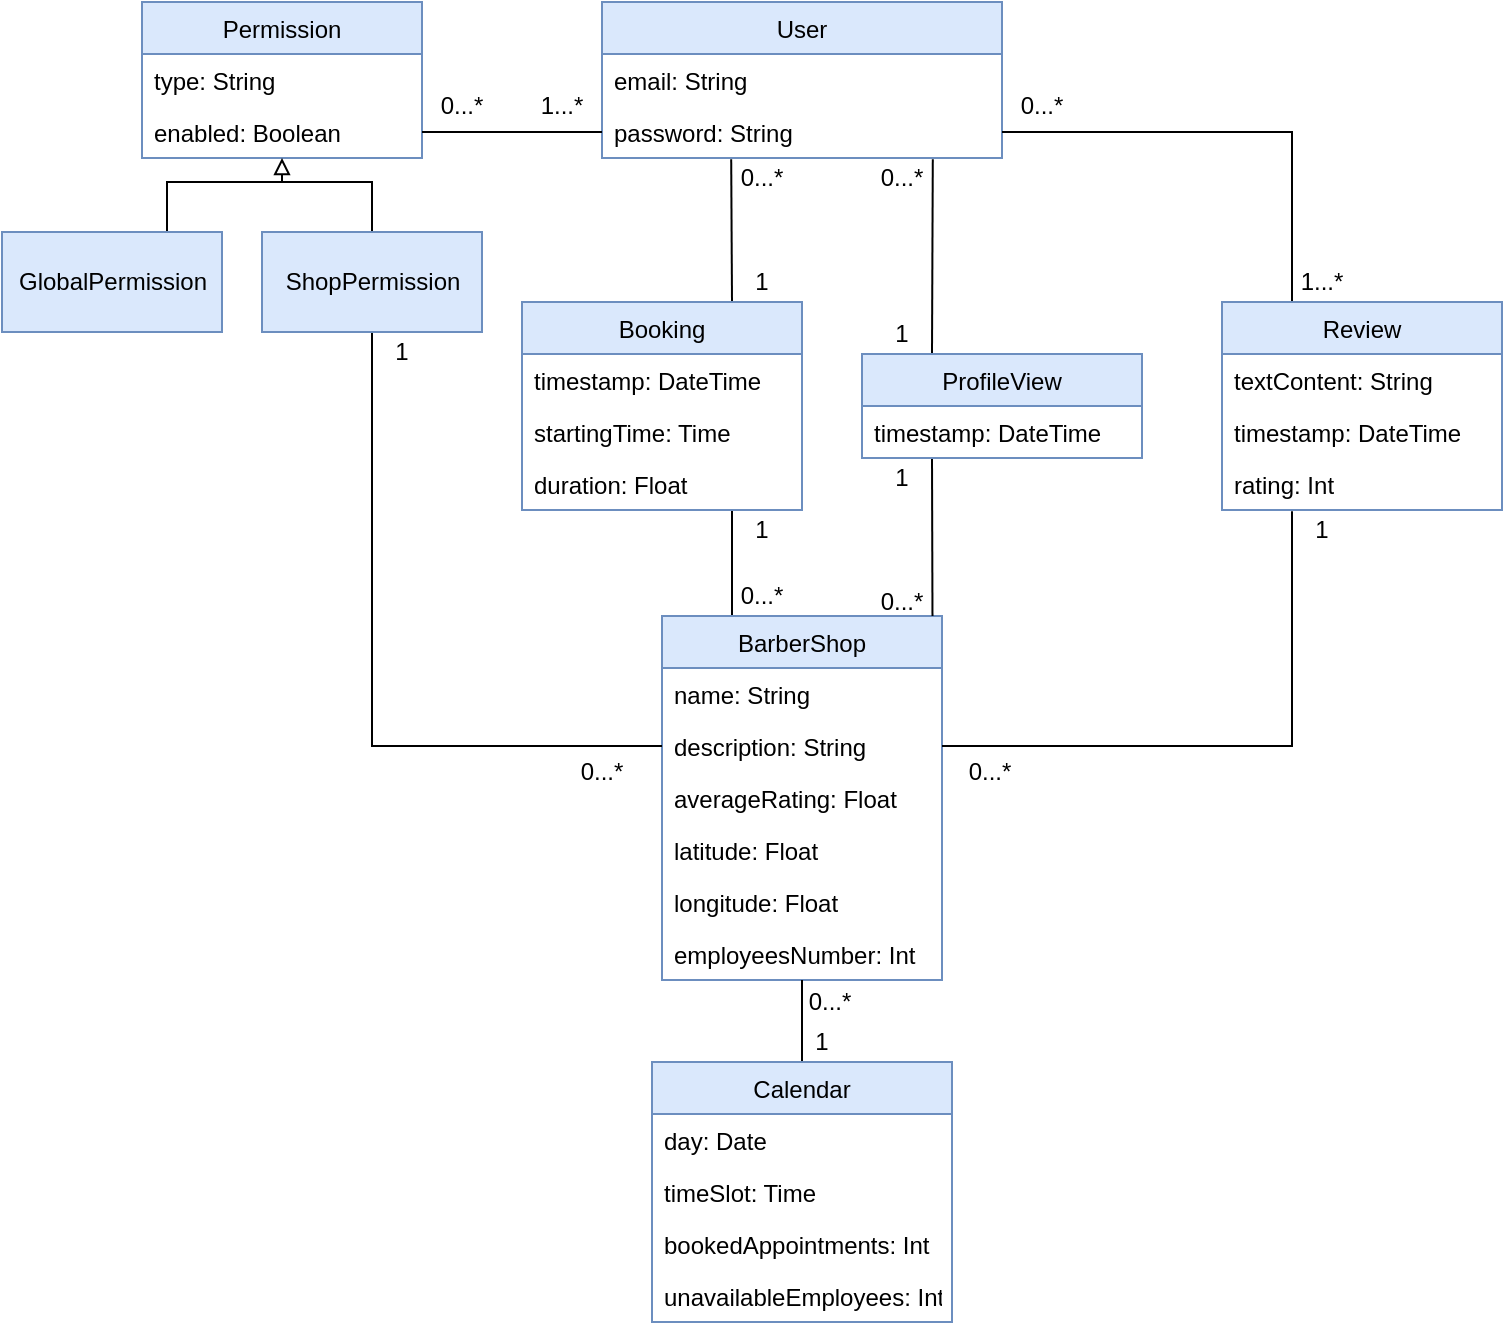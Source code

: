 <mxfile version="13.10.2" type="device"><diagram id="6RhD0N3HYkBRydqUxVXb" name="Page-1"><mxGraphModel dx="1185" dy="635" grid="1" gridSize="10" guides="1" tooltips="1" connect="1" arrows="1" fold="1" page="1" pageScale="1" pageWidth="827" pageHeight="1169" background="#ffffff" math="0" shadow="0"><root><mxCell id="0"/><mxCell id="1" parent="0"/><mxCell id="65ISpPkM98dWPEyL9gw2-1" value="User" style="swimlane;fontStyle=0;childLayout=stackLayout;horizontal=1;startSize=26;fillColor=#dae8fc;horizontalStack=0;resizeParent=1;resizeParentMax=0;resizeLast=0;collapsible=1;marginBottom=0;strokeColor=#6c8ebf;" vertex="1" parent="1"><mxGeometry x="300" y="60" width="200" height="78" as="geometry"/></mxCell><mxCell id="65ISpPkM98dWPEyL9gw2-2" value="email: String" style="text;strokeColor=none;fillColor=none;align=left;verticalAlign=top;spacingLeft=4;spacingRight=4;overflow=hidden;rotatable=0;points=[[0,0.5],[1,0.5]];portConstraint=eastwest;" vertex="1" parent="65ISpPkM98dWPEyL9gw2-1"><mxGeometry y="26" width="200" height="26" as="geometry"/></mxCell><mxCell id="65ISpPkM98dWPEyL9gw2-3" value="password: String" style="text;strokeColor=none;fillColor=none;align=left;verticalAlign=top;spacingLeft=4;spacingRight=4;overflow=hidden;rotatable=0;points=[[0,0.5],[1,0.5]];portConstraint=eastwest;" vertex="1" parent="65ISpPkM98dWPEyL9gw2-1"><mxGeometry y="52" width="200" height="26" as="geometry"/></mxCell><mxCell id="65ISpPkM98dWPEyL9gw2-24" value="1...*" style="text;html=1;strokeColor=none;fillColor=none;align=center;verticalAlign=middle;whiteSpace=wrap;rounded=0;" vertex="1" parent="1"><mxGeometry x="260" y="102" width="40" height="20" as="geometry"/></mxCell><mxCell id="65ISpPkM98dWPEyL9gw2-53" style="edgeStyle=orthogonalEdgeStyle;rounded=0;orthogonalLoop=1;jettySize=auto;html=1;exitX=0.25;exitY=0;exitDx=0;exitDy=0;endArrow=none;endFill=0;entryX=0.75;entryY=1;entryDx=0;entryDy=0;" edge="1" parent="1" source="65ISpPkM98dWPEyL9gw2-26" target="65ISpPkM98dWPEyL9gw2-49"><mxGeometry relative="1" as="geometry"><mxPoint x="360" y="359" as="targetPoint"/></mxGeometry></mxCell><mxCell id="65ISpPkM98dWPEyL9gw2-26" value="BarberShop" style="swimlane;fontStyle=0;childLayout=stackLayout;horizontal=1;startSize=26;fillColor=#dae8fc;horizontalStack=0;resizeParent=1;resizeParentMax=0;resizeLast=0;collapsible=1;marginBottom=0;strokeColor=#6c8ebf;" vertex="1" parent="1"><mxGeometry x="330" y="367" width="140" height="182" as="geometry"/></mxCell><mxCell id="65ISpPkM98dWPEyL9gw2-30" value="name: String" style="text;strokeColor=none;fillColor=none;align=left;verticalAlign=top;spacingLeft=4;spacingRight=4;overflow=hidden;rotatable=0;points=[[0,0.5],[1,0.5]];portConstraint=eastwest;" vertex="1" parent="65ISpPkM98dWPEyL9gw2-26"><mxGeometry y="26" width="140" height="26" as="geometry"/></mxCell><mxCell id="65ISpPkM98dWPEyL9gw2-32" value="description: String" style="text;strokeColor=none;fillColor=none;align=left;verticalAlign=top;spacingLeft=4;spacingRight=4;overflow=hidden;rotatable=0;points=[[0,0.5],[1,0.5]];portConstraint=eastwest;" vertex="1" parent="65ISpPkM98dWPEyL9gw2-26"><mxGeometry y="52" width="140" height="26" as="geometry"/></mxCell><mxCell id="65ISpPkM98dWPEyL9gw2-96" value="averageRating: Float" style="text;strokeColor=none;fillColor=none;align=left;verticalAlign=top;spacingLeft=4;spacingRight=4;overflow=hidden;rotatable=0;points=[[0,0.5],[1,0.5]];portConstraint=eastwest;" vertex="1" parent="65ISpPkM98dWPEyL9gw2-26"><mxGeometry y="78" width="140" height="26" as="geometry"/></mxCell><mxCell id="65ISpPkM98dWPEyL9gw2-27" value="latitude: Float" style="text;strokeColor=none;fillColor=none;align=left;verticalAlign=top;spacingLeft=4;spacingRight=4;overflow=hidden;rotatable=0;points=[[0,0.5],[1,0.5]];portConstraint=eastwest;" vertex="1" parent="65ISpPkM98dWPEyL9gw2-26"><mxGeometry y="104" width="140" height="26" as="geometry"/></mxCell><mxCell id="65ISpPkM98dWPEyL9gw2-31" value="longitude: Float" style="text;strokeColor=none;fillColor=none;align=left;verticalAlign=top;spacingLeft=4;spacingRight=4;overflow=hidden;rotatable=0;points=[[0,0.5],[1,0.5]];portConstraint=eastwest;" vertex="1" parent="65ISpPkM98dWPEyL9gw2-26"><mxGeometry y="130" width="140" height="26" as="geometry"/></mxCell><mxCell id="65ISpPkM98dWPEyL9gw2-29" value="employeesNumber: Int" style="text;strokeColor=none;fillColor=none;align=left;verticalAlign=top;spacingLeft=4;spacingRight=4;overflow=hidden;rotatable=0;points=[[0,0.5],[1,0.5]];portConstraint=eastwest;" vertex="1" parent="65ISpPkM98dWPEyL9gw2-26"><mxGeometry y="156" width="140" height="26" as="geometry"/></mxCell><mxCell id="65ISpPkM98dWPEyL9gw2-41" style="edgeStyle=orthogonalEdgeStyle;rounded=0;orthogonalLoop=1;jettySize=auto;html=1;exitX=0.25;exitY=0;exitDx=0;exitDy=0;entryX=1;entryY=0.5;entryDx=0;entryDy=0;endArrow=none;endFill=0;" edge="1" parent="1" source="65ISpPkM98dWPEyL9gw2-33" target="65ISpPkM98dWPEyL9gw2-3"><mxGeometry relative="1" as="geometry"/></mxCell><mxCell id="65ISpPkM98dWPEyL9gw2-33" value="Review" style="swimlane;fontStyle=0;childLayout=stackLayout;horizontal=1;startSize=26;fillColor=#dae8fc;horizontalStack=0;resizeParent=1;resizeParentMax=0;resizeLast=0;collapsible=1;marginBottom=0;strokeColor=#6c8ebf;" vertex="1" parent="1"><mxGeometry x="610" y="210" width="140" height="104" as="geometry"/></mxCell><mxCell id="65ISpPkM98dWPEyL9gw2-35" value="textContent: String" style="text;strokeColor=none;fillColor=none;align=left;verticalAlign=top;spacingLeft=4;spacingRight=4;overflow=hidden;rotatable=0;points=[[0,0.5],[1,0.5]];portConstraint=eastwest;" vertex="1" parent="65ISpPkM98dWPEyL9gw2-33"><mxGeometry y="26" width="140" height="26" as="geometry"/></mxCell><mxCell id="65ISpPkM98dWPEyL9gw2-47" value="timestamp: DateTime" style="text;strokeColor=none;fillColor=none;align=left;verticalAlign=top;spacingLeft=4;spacingRight=4;overflow=hidden;rotatable=0;points=[[0,0.5],[1,0.5]];portConstraint=eastwest;" vertex="1" parent="65ISpPkM98dWPEyL9gw2-33"><mxGeometry y="52" width="140" height="26" as="geometry"/></mxCell><mxCell id="65ISpPkM98dWPEyL9gw2-34" value="rating: Int" style="text;strokeColor=none;fillColor=none;align=left;verticalAlign=top;spacingLeft=4;spacingRight=4;overflow=hidden;rotatable=0;points=[[0,0.5],[1,0.5]];portConstraint=eastwest;" vertex="1" parent="65ISpPkM98dWPEyL9gw2-33"><mxGeometry y="78" width="140" height="26" as="geometry"/></mxCell><mxCell id="65ISpPkM98dWPEyL9gw2-37" style="edgeStyle=orthogonalEdgeStyle;rounded=0;orthogonalLoop=1;jettySize=auto;html=1;exitX=0;exitY=0.5;exitDx=0;exitDy=0;endArrow=none;endFill=0;" edge="1" parent="1" source="65ISpPkM98dWPEyL9gw2-32" target="65ISpPkM98dWPEyL9gw2-91"><mxGeometry relative="1" as="geometry"><mxPoint x="140.034" y="288" as="targetPoint"/><Array as="points"><mxPoint x="185" y="432"/></Array></mxGeometry></mxCell><mxCell id="65ISpPkM98dWPEyL9gw2-38" value="1" style="text;html=1;strokeColor=none;fillColor=none;align=center;verticalAlign=middle;whiteSpace=wrap;rounded=0;" vertex="1" parent="1"><mxGeometry x="180" y="225" width="40" height="20" as="geometry"/></mxCell><mxCell id="65ISpPkM98dWPEyL9gw2-39" value="0...*" style="text;html=1;strokeColor=none;fillColor=none;align=center;verticalAlign=middle;whiteSpace=wrap;rounded=0;" vertex="1" parent="1"><mxGeometry x="280" y="435" width="40" height="20" as="geometry"/></mxCell><mxCell id="65ISpPkM98dWPEyL9gw2-43" value="0...*" style="text;html=1;strokeColor=none;fillColor=none;align=center;verticalAlign=middle;whiteSpace=wrap;rounded=0;" vertex="1" parent="1"><mxGeometry x="500" y="102" width="40" height="20" as="geometry"/></mxCell><mxCell id="65ISpPkM98dWPEyL9gw2-44" value="0...*" style="text;html=1;strokeColor=none;fillColor=none;align=center;verticalAlign=middle;whiteSpace=wrap;rounded=0;" vertex="1" parent="1"><mxGeometry x="474" y="435" width="40" height="20" as="geometry"/></mxCell><mxCell id="65ISpPkM98dWPEyL9gw2-45" value="1...*" style="text;html=1;strokeColor=none;fillColor=none;align=center;verticalAlign=middle;whiteSpace=wrap;rounded=0;" vertex="1" parent="1"><mxGeometry x="640" y="190" width="40" height="20" as="geometry"/></mxCell><mxCell id="65ISpPkM98dWPEyL9gw2-46" value="1" style="text;html=1;strokeColor=none;fillColor=none;align=center;verticalAlign=middle;whiteSpace=wrap;rounded=0;" vertex="1" parent="1"><mxGeometry x="640" y="314" width="40" height="20" as="geometry"/></mxCell><mxCell id="65ISpPkM98dWPEyL9gw2-48" style="edgeStyle=orthogonalEdgeStyle;rounded=0;orthogonalLoop=1;jettySize=auto;html=1;exitX=1;exitY=0.5;exitDx=0;exitDy=0;entryX=0.25;entryY=1.026;entryDx=0;entryDy=0;entryPerimeter=0;endArrow=none;endFill=0;" edge="1" parent="1" source="65ISpPkM98dWPEyL9gw2-32" target="65ISpPkM98dWPEyL9gw2-34"><mxGeometry relative="1" as="geometry"/></mxCell><mxCell id="65ISpPkM98dWPEyL9gw2-59" style="rounded=0;orthogonalLoop=1;jettySize=auto;html=1;exitX=0.75;exitY=0;exitDx=0;exitDy=0;endArrow=none;endFill=0;entryX=0.323;entryY=1.023;entryDx=0;entryDy=0;entryPerimeter=0;" edge="1" parent="1" source="65ISpPkM98dWPEyL9gw2-49" target="65ISpPkM98dWPEyL9gw2-3"><mxGeometry relative="1" as="geometry"><mxPoint x="365" y="164" as="targetPoint"/></mxGeometry></mxCell><mxCell id="65ISpPkM98dWPEyL9gw2-49" value="Booking" style="swimlane;fontStyle=0;childLayout=stackLayout;horizontal=1;startSize=26;fillColor=#dae8fc;horizontalStack=0;resizeParent=1;resizeParentMax=0;resizeLast=0;collapsible=1;marginBottom=0;strokeColor=#6c8ebf;" vertex="1" parent="1"><mxGeometry x="260" y="210" width="140" height="104" as="geometry"/></mxCell><mxCell id="65ISpPkM98dWPEyL9gw2-51" value="timestamp: DateTime" style="text;strokeColor=none;fillColor=none;align=left;verticalAlign=top;spacingLeft=4;spacingRight=4;overflow=hidden;rotatable=0;points=[[0,0.5],[1,0.5]];portConstraint=eastwest;" vertex="1" parent="65ISpPkM98dWPEyL9gw2-49"><mxGeometry y="26" width="140" height="26" as="geometry"/></mxCell><mxCell id="65ISpPkM98dWPEyL9gw2-50" value="startingTime: Time" style="text;strokeColor=none;fillColor=none;align=left;verticalAlign=top;spacingLeft=4;spacingRight=4;overflow=hidden;rotatable=0;points=[[0,0.5],[1,0.5]];portConstraint=eastwest;" vertex="1" parent="65ISpPkM98dWPEyL9gw2-49"><mxGeometry y="52" width="140" height="26" as="geometry"/></mxCell><mxCell id="65ISpPkM98dWPEyL9gw2-52" value="duration: Float" style="text;strokeColor=none;fillColor=none;align=left;verticalAlign=top;spacingLeft=4;spacingRight=4;overflow=hidden;rotatable=0;points=[[0,0.5],[1,0.5]];portConstraint=eastwest;" vertex="1" parent="65ISpPkM98dWPEyL9gw2-49"><mxGeometry y="78" width="140" height="26" as="geometry"/></mxCell><mxCell id="65ISpPkM98dWPEyL9gw2-60" value="0...*" style="text;html=1;strokeColor=none;fillColor=none;align=center;verticalAlign=middle;whiteSpace=wrap;rounded=0;" vertex="1" parent="1"><mxGeometry x="360" y="347" width="40" height="20" as="geometry"/></mxCell><mxCell id="65ISpPkM98dWPEyL9gw2-61" value="1" style="text;html=1;strokeColor=none;fillColor=none;align=center;verticalAlign=middle;whiteSpace=wrap;rounded=0;" vertex="1" parent="1"><mxGeometry x="360" y="314" width="40" height="20" as="geometry"/></mxCell><mxCell id="65ISpPkM98dWPEyL9gw2-62" value="1" style="text;html=1;strokeColor=none;fillColor=none;align=center;verticalAlign=middle;whiteSpace=wrap;rounded=0;" vertex="1" parent="1"><mxGeometry x="360" y="190" width="40" height="20" as="geometry"/></mxCell><mxCell id="65ISpPkM98dWPEyL9gw2-63" value="0...*" style="text;html=1;strokeColor=none;fillColor=none;align=center;verticalAlign=middle;whiteSpace=wrap;rounded=0;" vertex="1" parent="1"><mxGeometry x="360" y="138" width="40" height="20" as="geometry"/></mxCell><mxCell id="65ISpPkM98dWPEyL9gw2-68" style="rounded=0;orthogonalLoop=1;jettySize=auto;html=1;exitX=0.25;exitY=0;exitDx=0;exitDy=0;endArrow=none;endFill=0;entryX=0.827;entryY=1.023;entryDx=0;entryDy=0;entryPerimeter=0;" edge="1" parent="1" source="65ISpPkM98dWPEyL9gw2-64" target="65ISpPkM98dWPEyL9gw2-3"><mxGeometry relative="1" as="geometry"><mxPoint x="465" y="164" as="targetPoint"/></mxGeometry></mxCell><mxCell id="65ISpPkM98dWPEyL9gw2-69" style="rounded=0;orthogonalLoop=1;jettySize=auto;html=1;exitX=0.25;exitY=1;exitDx=0;exitDy=0;endArrow=none;endFill=0;entryX=0.966;entryY=0;entryDx=0;entryDy=0;entryPerimeter=0;" edge="1" parent="1" source="65ISpPkM98dWPEyL9gw2-64" target="65ISpPkM98dWPEyL9gw2-26"><mxGeometry relative="1" as="geometry"><mxPoint x="465" y="399" as="targetPoint"/></mxGeometry></mxCell><mxCell id="65ISpPkM98dWPEyL9gw2-64" value="ProfileView" style="swimlane;fontStyle=0;childLayout=stackLayout;horizontal=1;startSize=26;fillColor=#dae8fc;horizontalStack=0;resizeParent=1;resizeParentMax=0;resizeLast=0;collapsible=1;marginBottom=0;strokeColor=#6c8ebf;" vertex="1" parent="1"><mxGeometry x="430" y="236" width="140" height="52" as="geometry"/></mxCell><mxCell id="65ISpPkM98dWPEyL9gw2-65" value="timestamp: DateTime" style="text;strokeColor=none;fillColor=none;align=left;verticalAlign=top;spacingLeft=4;spacingRight=4;overflow=hidden;rotatable=0;points=[[0,0.5],[1,0.5]];portConstraint=eastwest;" vertex="1" parent="65ISpPkM98dWPEyL9gw2-64"><mxGeometry y="26" width="140" height="26" as="geometry"/></mxCell><mxCell id="65ISpPkM98dWPEyL9gw2-70" value="0...*" style="text;html=1;strokeColor=none;fillColor=none;align=center;verticalAlign=middle;whiteSpace=wrap;rounded=0;" vertex="1" parent="1"><mxGeometry x="430" y="350" width="40" height="20" as="geometry"/></mxCell><mxCell id="65ISpPkM98dWPEyL9gw2-71" value="0...*" style="text;html=1;strokeColor=none;fillColor=none;align=center;verticalAlign=middle;whiteSpace=wrap;rounded=0;" vertex="1" parent="1"><mxGeometry x="430" y="138" width="40" height="20" as="geometry"/></mxCell><mxCell id="65ISpPkM98dWPEyL9gw2-72" value="1" style="text;html=1;strokeColor=none;fillColor=none;align=center;verticalAlign=middle;whiteSpace=wrap;rounded=0;" vertex="1" parent="1"><mxGeometry x="430" y="216" width="40" height="20" as="geometry"/></mxCell><mxCell id="65ISpPkM98dWPEyL9gw2-73" value="1" style="text;html=1;strokeColor=none;fillColor=none;align=center;verticalAlign=middle;whiteSpace=wrap;rounded=0;" vertex="1" parent="1"><mxGeometry x="430" y="288" width="40" height="20" as="geometry"/></mxCell><mxCell id="65ISpPkM98dWPEyL9gw2-78" style="edgeStyle=none;rounded=0;orthogonalLoop=1;jettySize=auto;html=1;exitX=0.5;exitY=0;exitDx=0;exitDy=0;endArrow=none;endFill=0;" edge="1" parent="1" source="65ISpPkM98dWPEyL9gw2-74" target="65ISpPkM98dWPEyL9gw2-29"><mxGeometry relative="1" as="geometry"/></mxCell><mxCell id="65ISpPkM98dWPEyL9gw2-74" value="Calendar" style="swimlane;fontStyle=0;childLayout=stackLayout;horizontal=1;startSize=26;fillColor=#dae8fc;horizontalStack=0;resizeParent=1;resizeParentMax=0;resizeLast=0;collapsible=1;marginBottom=0;strokeColor=#6c8ebf;" vertex="1" parent="1"><mxGeometry x="325" y="590" width="150" height="130" as="geometry"/></mxCell><mxCell id="65ISpPkM98dWPEyL9gw2-75" value="day: Date" style="text;strokeColor=none;fillColor=none;align=left;verticalAlign=top;spacingLeft=4;spacingRight=4;overflow=hidden;rotatable=0;points=[[0,0.5],[1,0.5]];portConstraint=eastwest;" vertex="1" parent="65ISpPkM98dWPEyL9gw2-74"><mxGeometry y="26" width="150" height="26" as="geometry"/></mxCell><mxCell id="65ISpPkM98dWPEyL9gw2-77" value="timeSlot: Time" style="text;strokeColor=none;fillColor=none;align=left;verticalAlign=top;spacingLeft=4;spacingRight=4;overflow=hidden;rotatable=0;points=[[0,0.5],[1,0.5]];portConstraint=eastwest;" vertex="1" parent="65ISpPkM98dWPEyL9gw2-74"><mxGeometry y="52" width="150" height="26" as="geometry"/></mxCell><mxCell id="65ISpPkM98dWPEyL9gw2-76" value="bookedAppointments: Int" style="text;strokeColor=none;fillColor=none;align=left;verticalAlign=top;spacingLeft=4;spacingRight=4;overflow=hidden;rotatable=0;points=[[0,0.5],[1,0.5]];portConstraint=eastwest;" vertex="1" parent="65ISpPkM98dWPEyL9gw2-74"><mxGeometry y="78" width="150" height="26" as="geometry"/></mxCell><mxCell id="65ISpPkM98dWPEyL9gw2-81" value="unavailableEmployees: Int" style="text;strokeColor=none;fillColor=none;align=left;verticalAlign=top;spacingLeft=4;spacingRight=4;overflow=hidden;rotatable=0;points=[[0,0.5],[1,0.5]];portConstraint=eastwest;" vertex="1" parent="65ISpPkM98dWPEyL9gw2-74"><mxGeometry y="104" width="150" height="26" as="geometry"/></mxCell><mxCell id="65ISpPkM98dWPEyL9gw2-79" value="0...*" style="text;html=1;strokeColor=none;fillColor=none;align=center;verticalAlign=middle;whiteSpace=wrap;rounded=0;" vertex="1" parent="1"><mxGeometry x="394" y="550" width="40" height="20" as="geometry"/></mxCell><mxCell id="65ISpPkM98dWPEyL9gw2-80" value="1" style="text;html=1;strokeColor=none;fillColor=none;align=center;verticalAlign=middle;whiteSpace=wrap;rounded=0;" vertex="1" parent="1"><mxGeometry x="390" y="570" width="40" height="20" as="geometry"/></mxCell><mxCell id="65ISpPkM98dWPEyL9gw2-83" value="Permission" style="swimlane;fontStyle=0;childLayout=stackLayout;horizontal=1;startSize=26;fillColor=#dae8fc;horizontalStack=0;resizeParent=1;resizeParentMax=0;resizeLast=0;collapsible=1;marginBottom=0;strokeColor=#6c8ebf;" vertex="1" parent="1"><mxGeometry x="70" y="60" width="140" height="78" as="geometry"/></mxCell><mxCell id="65ISpPkM98dWPEyL9gw2-84" value="type: String" style="text;strokeColor=none;fillColor=none;align=left;verticalAlign=top;spacingLeft=4;spacingRight=4;overflow=hidden;rotatable=0;points=[[0,0.5],[1,0.5]];portConstraint=eastwest;" vertex="1" parent="65ISpPkM98dWPEyL9gw2-83"><mxGeometry y="26" width="140" height="26" as="geometry"/></mxCell><mxCell id="65ISpPkM98dWPEyL9gw2-85" value="enabled: Boolean" style="text;strokeColor=none;fillColor=none;align=left;verticalAlign=top;spacingLeft=4;spacingRight=4;overflow=hidden;rotatable=0;points=[[0,0.5],[1,0.5]];portConstraint=eastwest;" vertex="1" parent="65ISpPkM98dWPEyL9gw2-83"><mxGeometry y="52" width="140" height="26" as="geometry"/></mxCell><mxCell id="65ISpPkM98dWPEyL9gw2-89" style="edgeStyle=none;rounded=0;orthogonalLoop=1;jettySize=auto;html=1;exitX=0;exitY=0.5;exitDx=0;exitDy=0;entryX=1;entryY=0.5;entryDx=0;entryDy=0;endArrow=none;endFill=0;" edge="1" parent="1" source="65ISpPkM98dWPEyL9gw2-3" target="65ISpPkM98dWPEyL9gw2-85"><mxGeometry relative="1" as="geometry"/></mxCell><mxCell id="65ISpPkM98dWPEyL9gw2-95" style="edgeStyle=orthogonalEdgeStyle;rounded=0;orthogonalLoop=1;jettySize=auto;html=1;exitX=0.75;exitY=0;exitDx=0;exitDy=0;endArrow=none;endFill=0;" edge="1" parent="1" source="65ISpPkM98dWPEyL9gw2-90"><mxGeometry relative="1" as="geometry"><mxPoint x="140" y="150" as="targetPoint"/><Array as="points"><mxPoint x="83" y="150"/></Array></mxGeometry></mxCell><mxCell id="65ISpPkM98dWPEyL9gw2-90" value="GlobalPermission" style="html=1;fillColor=#dae8fc;strokeColor=#6c8ebf;" vertex="1" parent="1"><mxGeometry y="175" width="110" height="50" as="geometry"/></mxCell><mxCell id="65ISpPkM98dWPEyL9gw2-94" style="edgeStyle=orthogonalEdgeStyle;rounded=0;orthogonalLoop=1;jettySize=auto;html=1;exitX=0.5;exitY=0;exitDx=0;exitDy=0;endArrow=block;endFill=0;" edge="1" parent="1" source="65ISpPkM98dWPEyL9gw2-91" target="65ISpPkM98dWPEyL9gw2-85"><mxGeometry relative="1" as="geometry"><mxPoint x="120" y="138" as="targetPoint"/><Array as="points"><mxPoint x="185" y="150"/><mxPoint x="140" y="150"/></Array></mxGeometry></mxCell><mxCell id="65ISpPkM98dWPEyL9gw2-91" value="ShopPermission" style="html=1;fillColor=#dae8fc;strokeColor=#6c8ebf;" vertex="1" parent="1"><mxGeometry x="130" y="175" width="110" height="50" as="geometry"/></mxCell><mxCell id="65ISpPkM98dWPEyL9gw2-92" value="0...*" style="text;html=1;strokeColor=none;fillColor=none;align=center;verticalAlign=middle;whiteSpace=wrap;rounded=0;" vertex="1" parent="1"><mxGeometry x="210" y="102" width="40" height="20" as="geometry"/></mxCell></root></mxGraphModel></diagram></mxfile>